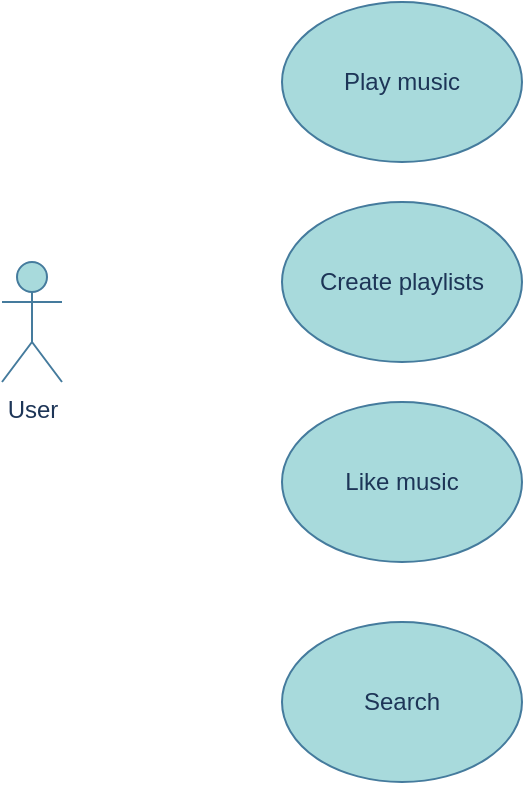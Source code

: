 <mxfile version="20.3.7" type="github">
  <diagram id="8-LpsrX2_TfJ6M6-1mHZ" name="Use case">
    <mxGraphModel dx="865" dy="479" grid="1" gridSize="10" guides="1" tooltips="1" connect="1" arrows="1" fold="1" page="1" pageScale="1" pageWidth="850" pageHeight="1100" background="#ffffff" math="0" shadow="0">
      <root>
        <mxCell id="0" />
        <mxCell id="1" parent="0" />
        <mxCell id="xbq6zCt9JAOj2lPIDJMv-6" value="User" style="shape=umlActor;verticalLabelPosition=bottom;verticalAlign=top;html=1;rounded=1;strokeColor=#457B9D;fontColor=#1D3557;fillColor=#A8DADC;" vertex="1" parent="1">
          <mxGeometry x="20" y="150" width="30" height="60" as="geometry" />
        </mxCell>
        <mxCell id="xbq6zCt9JAOj2lPIDJMv-7" value="Play music" style="ellipse;whiteSpace=wrap;html=1;rounded=1;strokeColor=#457B9D;fontColor=#1D3557;fillColor=#A8DADC;" vertex="1" parent="1">
          <mxGeometry x="160" y="20" width="120" height="80" as="geometry" />
        </mxCell>
        <mxCell id="xbq6zCt9JAOj2lPIDJMv-8" value="Create playlists" style="ellipse;whiteSpace=wrap;html=1;rounded=1;strokeColor=#457B9D;fontColor=#1D3557;fillColor=#A8DADC;" vertex="1" parent="1">
          <mxGeometry x="160" y="120" width="120" height="80" as="geometry" />
        </mxCell>
        <mxCell id="xbq6zCt9JAOj2lPIDJMv-9" value="Like music" style="ellipse;whiteSpace=wrap;html=1;rounded=1;strokeColor=#457B9D;fontColor=#1D3557;fillColor=#A8DADC;" vertex="1" parent="1">
          <mxGeometry x="160" y="220" width="120" height="80" as="geometry" />
        </mxCell>
        <mxCell id="xbq6zCt9JAOj2lPIDJMv-10" value="Search" style="ellipse;whiteSpace=wrap;html=1;rounded=1;strokeColor=#457B9D;fontColor=#1D3557;fillColor=#A8DADC;" vertex="1" parent="1">
          <mxGeometry x="160" y="330" width="120" height="80" as="geometry" />
        </mxCell>
      </root>
    </mxGraphModel>
  </diagram>
</mxfile>
